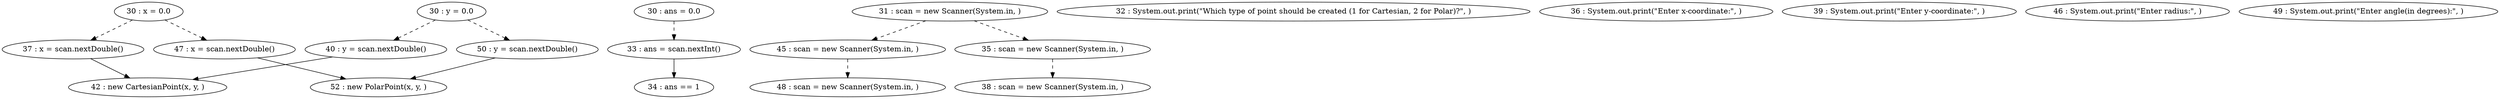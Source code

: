 digraph G {
"30 : x = 0.0"
"30 : x = 0.0" -> "37 : x = scan.nextDouble()" [style=dashed]
"30 : x = 0.0" -> "47 : x = scan.nextDouble()" [style=dashed]
"30 : y = 0.0"
"30 : y = 0.0" -> "50 : y = scan.nextDouble()" [style=dashed]
"30 : y = 0.0" -> "40 : y = scan.nextDouble()" [style=dashed]
"30 : ans = 0.0"
"30 : ans = 0.0" -> "33 : ans = scan.nextInt()" [style=dashed]
"31 : scan = new Scanner(System.in, )"
"31 : scan = new Scanner(System.in, )" -> "45 : scan = new Scanner(System.in, )" [style=dashed]
"31 : scan = new Scanner(System.in, )" -> "35 : scan = new Scanner(System.in, )" [style=dashed]
"32 : System.out.print(\"Which type of point should be created (1 for Cartesian, 2 for Polar)?\", )"
"33 : ans = scan.nextInt()"
"33 : ans = scan.nextInt()" -> "34 : ans == 1"
"34 : ans == 1"
"35 : scan = new Scanner(System.in, )"
"35 : scan = new Scanner(System.in, )" -> "38 : scan = new Scanner(System.in, )" [style=dashed]
"36 : System.out.print(\"Enter x-coordinate:\", )"
"37 : x = scan.nextDouble()"
"37 : x = scan.nextDouble()" -> "42 : new CartesianPoint(x, y, )"
"38 : scan = new Scanner(System.in, )"
"39 : System.out.print(\"Enter y-coordinate:\", )"
"40 : y = scan.nextDouble()"
"40 : y = scan.nextDouble()" -> "42 : new CartesianPoint(x, y, )"
"42 : new CartesianPoint(x, y, )"
"45 : scan = new Scanner(System.in, )"
"45 : scan = new Scanner(System.in, )" -> "48 : scan = new Scanner(System.in, )" [style=dashed]
"46 : System.out.print(\"Enter radius:\", )"
"47 : x = scan.nextDouble()"
"47 : x = scan.nextDouble()" -> "52 : new PolarPoint(x, y, )"
"48 : scan = new Scanner(System.in, )"
"49 : System.out.print(\"Enter angle(in degrees):\", )"
"50 : y = scan.nextDouble()"
"50 : y = scan.nextDouble()" -> "52 : new PolarPoint(x, y, )"
"52 : new PolarPoint(x, y, )"
}